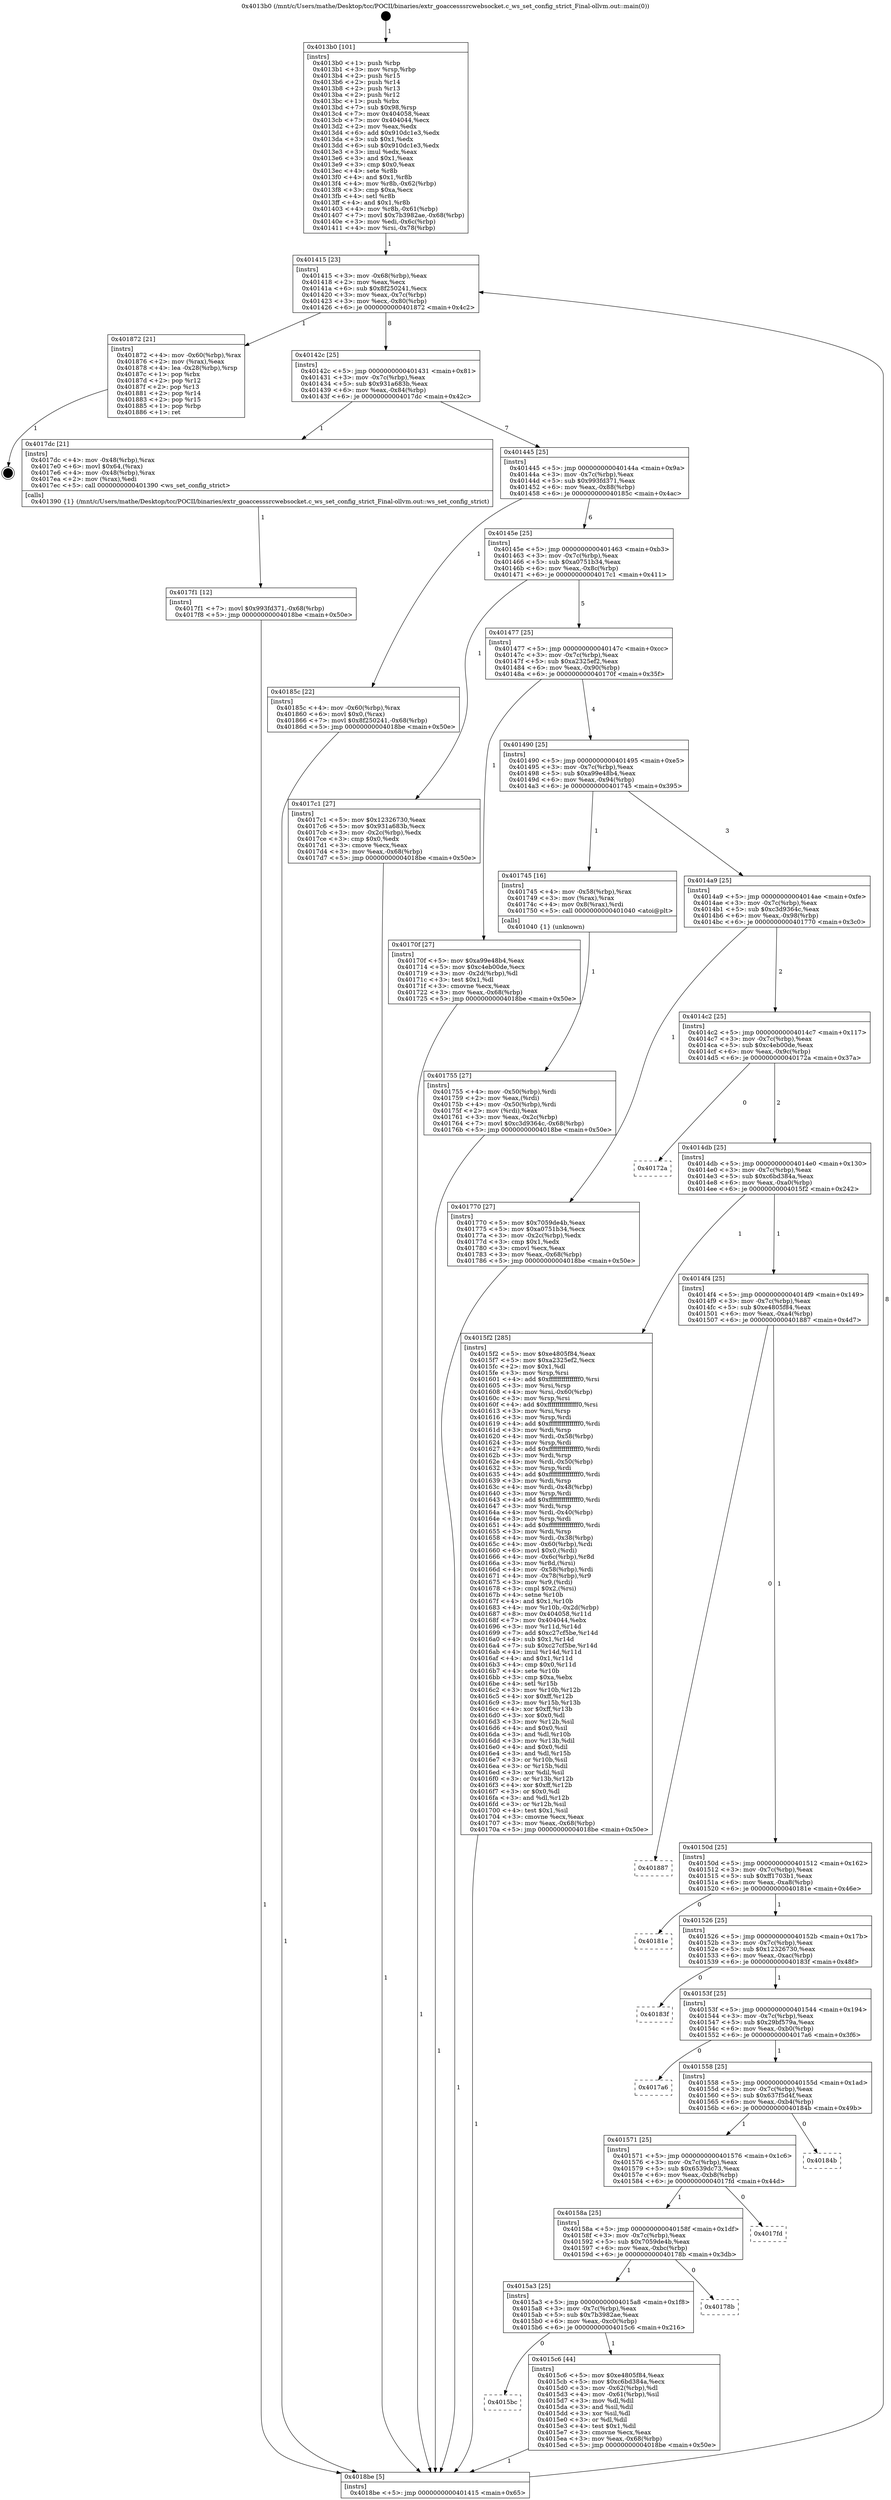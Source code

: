 digraph "0x4013b0" {
  label = "0x4013b0 (/mnt/c/Users/mathe/Desktop/tcc/POCII/binaries/extr_goaccesssrcwebsocket.c_ws_set_config_strict_Final-ollvm.out::main(0))"
  labelloc = "t"
  node[shape=record]

  Entry [label="",width=0.3,height=0.3,shape=circle,fillcolor=black,style=filled]
  "0x401415" [label="{
     0x401415 [23]\l
     | [instrs]\l
     &nbsp;&nbsp;0x401415 \<+3\>: mov -0x68(%rbp),%eax\l
     &nbsp;&nbsp;0x401418 \<+2\>: mov %eax,%ecx\l
     &nbsp;&nbsp;0x40141a \<+6\>: sub $0x8f250241,%ecx\l
     &nbsp;&nbsp;0x401420 \<+3\>: mov %eax,-0x7c(%rbp)\l
     &nbsp;&nbsp;0x401423 \<+3\>: mov %ecx,-0x80(%rbp)\l
     &nbsp;&nbsp;0x401426 \<+6\>: je 0000000000401872 \<main+0x4c2\>\l
  }"]
  "0x401872" [label="{
     0x401872 [21]\l
     | [instrs]\l
     &nbsp;&nbsp;0x401872 \<+4\>: mov -0x60(%rbp),%rax\l
     &nbsp;&nbsp;0x401876 \<+2\>: mov (%rax),%eax\l
     &nbsp;&nbsp;0x401878 \<+4\>: lea -0x28(%rbp),%rsp\l
     &nbsp;&nbsp;0x40187c \<+1\>: pop %rbx\l
     &nbsp;&nbsp;0x40187d \<+2\>: pop %r12\l
     &nbsp;&nbsp;0x40187f \<+2\>: pop %r13\l
     &nbsp;&nbsp;0x401881 \<+2\>: pop %r14\l
     &nbsp;&nbsp;0x401883 \<+2\>: pop %r15\l
     &nbsp;&nbsp;0x401885 \<+1\>: pop %rbp\l
     &nbsp;&nbsp;0x401886 \<+1\>: ret\l
  }"]
  "0x40142c" [label="{
     0x40142c [25]\l
     | [instrs]\l
     &nbsp;&nbsp;0x40142c \<+5\>: jmp 0000000000401431 \<main+0x81\>\l
     &nbsp;&nbsp;0x401431 \<+3\>: mov -0x7c(%rbp),%eax\l
     &nbsp;&nbsp;0x401434 \<+5\>: sub $0x931a683b,%eax\l
     &nbsp;&nbsp;0x401439 \<+6\>: mov %eax,-0x84(%rbp)\l
     &nbsp;&nbsp;0x40143f \<+6\>: je 00000000004017dc \<main+0x42c\>\l
  }"]
  Exit [label="",width=0.3,height=0.3,shape=circle,fillcolor=black,style=filled,peripheries=2]
  "0x4017dc" [label="{
     0x4017dc [21]\l
     | [instrs]\l
     &nbsp;&nbsp;0x4017dc \<+4\>: mov -0x48(%rbp),%rax\l
     &nbsp;&nbsp;0x4017e0 \<+6\>: movl $0x64,(%rax)\l
     &nbsp;&nbsp;0x4017e6 \<+4\>: mov -0x48(%rbp),%rax\l
     &nbsp;&nbsp;0x4017ea \<+2\>: mov (%rax),%edi\l
     &nbsp;&nbsp;0x4017ec \<+5\>: call 0000000000401390 \<ws_set_config_strict\>\l
     | [calls]\l
     &nbsp;&nbsp;0x401390 \{1\} (/mnt/c/Users/mathe/Desktop/tcc/POCII/binaries/extr_goaccesssrcwebsocket.c_ws_set_config_strict_Final-ollvm.out::ws_set_config_strict)\l
  }"]
  "0x401445" [label="{
     0x401445 [25]\l
     | [instrs]\l
     &nbsp;&nbsp;0x401445 \<+5\>: jmp 000000000040144a \<main+0x9a\>\l
     &nbsp;&nbsp;0x40144a \<+3\>: mov -0x7c(%rbp),%eax\l
     &nbsp;&nbsp;0x40144d \<+5\>: sub $0x993fd371,%eax\l
     &nbsp;&nbsp;0x401452 \<+6\>: mov %eax,-0x88(%rbp)\l
     &nbsp;&nbsp;0x401458 \<+6\>: je 000000000040185c \<main+0x4ac\>\l
  }"]
  "0x4017f1" [label="{
     0x4017f1 [12]\l
     | [instrs]\l
     &nbsp;&nbsp;0x4017f1 \<+7\>: movl $0x993fd371,-0x68(%rbp)\l
     &nbsp;&nbsp;0x4017f8 \<+5\>: jmp 00000000004018be \<main+0x50e\>\l
  }"]
  "0x40185c" [label="{
     0x40185c [22]\l
     | [instrs]\l
     &nbsp;&nbsp;0x40185c \<+4\>: mov -0x60(%rbp),%rax\l
     &nbsp;&nbsp;0x401860 \<+6\>: movl $0x0,(%rax)\l
     &nbsp;&nbsp;0x401866 \<+7\>: movl $0x8f250241,-0x68(%rbp)\l
     &nbsp;&nbsp;0x40186d \<+5\>: jmp 00000000004018be \<main+0x50e\>\l
  }"]
  "0x40145e" [label="{
     0x40145e [25]\l
     | [instrs]\l
     &nbsp;&nbsp;0x40145e \<+5\>: jmp 0000000000401463 \<main+0xb3\>\l
     &nbsp;&nbsp;0x401463 \<+3\>: mov -0x7c(%rbp),%eax\l
     &nbsp;&nbsp;0x401466 \<+5\>: sub $0xa0751b34,%eax\l
     &nbsp;&nbsp;0x40146b \<+6\>: mov %eax,-0x8c(%rbp)\l
     &nbsp;&nbsp;0x401471 \<+6\>: je 00000000004017c1 \<main+0x411\>\l
  }"]
  "0x401755" [label="{
     0x401755 [27]\l
     | [instrs]\l
     &nbsp;&nbsp;0x401755 \<+4\>: mov -0x50(%rbp),%rdi\l
     &nbsp;&nbsp;0x401759 \<+2\>: mov %eax,(%rdi)\l
     &nbsp;&nbsp;0x40175b \<+4\>: mov -0x50(%rbp),%rdi\l
     &nbsp;&nbsp;0x40175f \<+2\>: mov (%rdi),%eax\l
     &nbsp;&nbsp;0x401761 \<+3\>: mov %eax,-0x2c(%rbp)\l
     &nbsp;&nbsp;0x401764 \<+7\>: movl $0xc3d9364c,-0x68(%rbp)\l
     &nbsp;&nbsp;0x40176b \<+5\>: jmp 00000000004018be \<main+0x50e\>\l
  }"]
  "0x4017c1" [label="{
     0x4017c1 [27]\l
     | [instrs]\l
     &nbsp;&nbsp;0x4017c1 \<+5\>: mov $0x12326730,%eax\l
     &nbsp;&nbsp;0x4017c6 \<+5\>: mov $0x931a683b,%ecx\l
     &nbsp;&nbsp;0x4017cb \<+3\>: mov -0x2c(%rbp),%edx\l
     &nbsp;&nbsp;0x4017ce \<+3\>: cmp $0x0,%edx\l
     &nbsp;&nbsp;0x4017d1 \<+3\>: cmove %ecx,%eax\l
     &nbsp;&nbsp;0x4017d4 \<+3\>: mov %eax,-0x68(%rbp)\l
     &nbsp;&nbsp;0x4017d7 \<+5\>: jmp 00000000004018be \<main+0x50e\>\l
  }"]
  "0x401477" [label="{
     0x401477 [25]\l
     | [instrs]\l
     &nbsp;&nbsp;0x401477 \<+5\>: jmp 000000000040147c \<main+0xcc\>\l
     &nbsp;&nbsp;0x40147c \<+3\>: mov -0x7c(%rbp),%eax\l
     &nbsp;&nbsp;0x40147f \<+5\>: sub $0xa2325ef2,%eax\l
     &nbsp;&nbsp;0x401484 \<+6\>: mov %eax,-0x90(%rbp)\l
     &nbsp;&nbsp;0x40148a \<+6\>: je 000000000040170f \<main+0x35f\>\l
  }"]
  "0x4013b0" [label="{
     0x4013b0 [101]\l
     | [instrs]\l
     &nbsp;&nbsp;0x4013b0 \<+1\>: push %rbp\l
     &nbsp;&nbsp;0x4013b1 \<+3\>: mov %rsp,%rbp\l
     &nbsp;&nbsp;0x4013b4 \<+2\>: push %r15\l
     &nbsp;&nbsp;0x4013b6 \<+2\>: push %r14\l
     &nbsp;&nbsp;0x4013b8 \<+2\>: push %r13\l
     &nbsp;&nbsp;0x4013ba \<+2\>: push %r12\l
     &nbsp;&nbsp;0x4013bc \<+1\>: push %rbx\l
     &nbsp;&nbsp;0x4013bd \<+7\>: sub $0x98,%rsp\l
     &nbsp;&nbsp;0x4013c4 \<+7\>: mov 0x404058,%eax\l
     &nbsp;&nbsp;0x4013cb \<+7\>: mov 0x404044,%ecx\l
     &nbsp;&nbsp;0x4013d2 \<+2\>: mov %eax,%edx\l
     &nbsp;&nbsp;0x4013d4 \<+6\>: add $0x910dc1e3,%edx\l
     &nbsp;&nbsp;0x4013da \<+3\>: sub $0x1,%edx\l
     &nbsp;&nbsp;0x4013dd \<+6\>: sub $0x910dc1e3,%edx\l
     &nbsp;&nbsp;0x4013e3 \<+3\>: imul %edx,%eax\l
     &nbsp;&nbsp;0x4013e6 \<+3\>: and $0x1,%eax\l
     &nbsp;&nbsp;0x4013e9 \<+3\>: cmp $0x0,%eax\l
     &nbsp;&nbsp;0x4013ec \<+4\>: sete %r8b\l
     &nbsp;&nbsp;0x4013f0 \<+4\>: and $0x1,%r8b\l
     &nbsp;&nbsp;0x4013f4 \<+4\>: mov %r8b,-0x62(%rbp)\l
     &nbsp;&nbsp;0x4013f8 \<+3\>: cmp $0xa,%ecx\l
     &nbsp;&nbsp;0x4013fb \<+4\>: setl %r8b\l
     &nbsp;&nbsp;0x4013ff \<+4\>: and $0x1,%r8b\l
     &nbsp;&nbsp;0x401403 \<+4\>: mov %r8b,-0x61(%rbp)\l
     &nbsp;&nbsp;0x401407 \<+7\>: movl $0x7b3982ae,-0x68(%rbp)\l
     &nbsp;&nbsp;0x40140e \<+3\>: mov %edi,-0x6c(%rbp)\l
     &nbsp;&nbsp;0x401411 \<+4\>: mov %rsi,-0x78(%rbp)\l
  }"]
  "0x40170f" [label="{
     0x40170f [27]\l
     | [instrs]\l
     &nbsp;&nbsp;0x40170f \<+5\>: mov $0xa99e48b4,%eax\l
     &nbsp;&nbsp;0x401714 \<+5\>: mov $0xc4eb00de,%ecx\l
     &nbsp;&nbsp;0x401719 \<+3\>: mov -0x2d(%rbp),%dl\l
     &nbsp;&nbsp;0x40171c \<+3\>: test $0x1,%dl\l
     &nbsp;&nbsp;0x40171f \<+3\>: cmovne %ecx,%eax\l
     &nbsp;&nbsp;0x401722 \<+3\>: mov %eax,-0x68(%rbp)\l
     &nbsp;&nbsp;0x401725 \<+5\>: jmp 00000000004018be \<main+0x50e\>\l
  }"]
  "0x401490" [label="{
     0x401490 [25]\l
     | [instrs]\l
     &nbsp;&nbsp;0x401490 \<+5\>: jmp 0000000000401495 \<main+0xe5\>\l
     &nbsp;&nbsp;0x401495 \<+3\>: mov -0x7c(%rbp),%eax\l
     &nbsp;&nbsp;0x401498 \<+5\>: sub $0xa99e48b4,%eax\l
     &nbsp;&nbsp;0x40149d \<+6\>: mov %eax,-0x94(%rbp)\l
     &nbsp;&nbsp;0x4014a3 \<+6\>: je 0000000000401745 \<main+0x395\>\l
  }"]
  "0x4018be" [label="{
     0x4018be [5]\l
     | [instrs]\l
     &nbsp;&nbsp;0x4018be \<+5\>: jmp 0000000000401415 \<main+0x65\>\l
  }"]
  "0x401745" [label="{
     0x401745 [16]\l
     | [instrs]\l
     &nbsp;&nbsp;0x401745 \<+4\>: mov -0x58(%rbp),%rax\l
     &nbsp;&nbsp;0x401749 \<+3\>: mov (%rax),%rax\l
     &nbsp;&nbsp;0x40174c \<+4\>: mov 0x8(%rax),%rdi\l
     &nbsp;&nbsp;0x401750 \<+5\>: call 0000000000401040 \<atoi@plt\>\l
     | [calls]\l
     &nbsp;&nbsp;0x401040 \{1\} (unknown)\l
  }"]
  "0x4014a9" [label="{
     0x4014a9 [25]\l
     | [instrs]\l
     &nbsp;&nbsp;0x4014a9 \<+5\>: jmp 00000000004014ae \<main+0xfe\>\l
     &nbsp;&nbsp;0x4014ae \<+3\>: mov -0x7c(%rbp),%eax\l
     &nbsp;&nbsp;0x4014b1 \<+5\>: sub $0xc3d9364c,%eax\l
     &nbsp;&nbsp;0x4014b6 \<+6\>: mov %eax,-0x98(%rbp)\l
     &nbsp;&nbsp;0x4014bc \<+6\>: je 0000000000401770 \<main+0x3c0\>\l
  }"]
  "0x4015bc" [label="{
     0x4015bc\l
  }", style=dashed]
  "0x401770" [label="{
     0x401770 [27]\l
     | [instrs]\l
     &nbsp;&nbsp;0x401770 \<+5\>: mov $0x7059de4b,%eax\l
     &nbsp;&nbsp;0x401775 \<+5\>: mov $0xa0751b34,%ecx\l
     &nbsp;&nbsp;0x40177a \<+3\>: mov -0x2c(%rbp),%edx\l
     &nbsp;&nbsp;0x40177d \<+3\>: cmp $0x1,%edx\l
     &nbsp;&nbsp;0x401780 \<+3\>: cmovl %ecx,%eax\l
     &nbsp;&nbsp;0x401783 \<+3\>: mov %eax,-0x68(%rbp)\l
     &nbsp;&nbsp;0x401786 \<+5\>: jmp 00000000004018be \<main+0x50e\>\l
  }"]
  "0x4014c2" [label="{
     0x4014c2 [25]\l
     | [instrs]\l
     &nbsp;&nbsp;0x4014c2 \<+5\>: jmp 00000000004014c7 \<main+0x117\>\l
     &nbsp;&nbsp;0x4014c7 \<+3\>: mov -0x7c(%rbp),%eax\l
     &nbsp;&nbsp;0x4014ca \<+5\>: sub $0xc4eb00de,%eax\l
     &nbsp;&nbsp;0x4014cf \<+6\>: mov %eax,-0x9c(%rbp)\l
     &nbsp;&nbsp;0x4014d5 \<+6\>: je 000000000040172a \<main+0x37a\>\l
  }"]
  "0x4015c6" [label="{
     0x4015c6 [44]\l
     | [instrs]\l
     &nbsp;&nbsp;0x4015c6 \<+5\>: mov $0xe4805f84,%eax\l
     &nbsp;&nbsp;0x4015cb \<+5\>: mov $0xc6bd384a,%ecx\l
     &nbsp;&nbsp;0x4015d0 \<+3\>: mov -0x62(%rbp),%dl\l
     &nbsp;&nbsp;0x4015d3 \<+4\>: mov -0x61(%rbp),%sil\l
     &nbsp;&nbsp;0x4015d7 \<+3\>: mov %dl,%dil\l
     &nbsp;&nbsp;0x4015da \<+3\>: and %sil,%dil\l
     &nbsp;&nbsp;0x4015dd \<+3\>: xor %sil,%dl\l
     &nbsp;&nbsp;0x4015e0 \<+3\>: or %dl,%dil\l
     &nbsp;&nbsp;0x4015e3 \<+4\>: test $0x1,%dil\l
     &nbsp;&nbsp;0x4015e7 \<+3\>: cmovne %ecx,%eax\l
     &nbsp;&nbsp;0x4015ea \<+3\>: mov %eax,-0x68(%rbp)\l
     &nbsp;&nbsp;0x4015ed \<+5\>: jmp 00000000004018be \<main+0x50e\>\l
  }"]
  "0x40172a" [label="{
     0x40172a\l
  }", style=dashed]
  "0x4014db" [label="{
     0x4014db [25]\l
     | [instrs]\l
     &nbsp;&nbsp;0x4014db \<+5\>: jmp 00000000004014e0 \<main+0x130\>\l
     &nbsp;&nbsp;0x4014e0 \<+3\>: mov -0x7c(%rbp),%eax\l
     &nbsp;&nbsp;0x4014e3 \<+5\>: sub $0xc6bd384a,%eax\l
     &nbsp;&nbsp;0x4014e8 \<+6\>: mov %eax,-0xa0(%rbp)\l
     &nbsp;&nbsp;0x4014ee \<+6\>: je 00000000004015f2 \<main+0x242\>\l
  }"]
  "0x4015a3" [label="{
     0x4015a3 [25]\l
     | [instrs]\l
     &nbsp;&nbsp;0x4015a3 \<+5\>: jmp 00000000004015a8 \<main+0x1f8\>\l
     &nbsp;&nbsp;0x4015a8 \<+3\>: mov -0x7c(%rbp),%eax\l
     &nbsp;&nbsp;0x4015ab \<+5\>: sub $0x7b3982ae,%eax\l
     &nbsp;&nbsp;0x4015b0 \<+6\>: mov %eax,-0xc0(%rbp)\l
     &nbsp;&nbsp;0x4015b6 \<+6\>: je 00000000004015c6 \<main+0x216\>\l
  }"]
  "0x4015f2" [label="{
     0x4015f2 [285]\l
     | [instrs]\l
     &nbsp;&nbsp;0x4015f2 \<+5\>: mov $0xe4805f84,%eax\l
     &nbsp;&nbsp;0x4015f7 \<+5\>: mov $0xa2325ef2,%ecx\l
     &nbsp;&nbsp;0x4015fc \<+2\>: mov $0x1,%dl\l
     &nbsp;&nbsp;0x4015fe \<+3\>: mov %rsp,%rsi\l
     &nbsp;&nbsp;0x401601 \<+4\>: add $0xfffffffffffffff0,%rsi\l
     &nbsp;&nbsp;0x401605 \<+3\>: mov %rsi,%rsp\l
     &nbsp;&nbsp;0x401608 \<+4\>: mov %rsi,-0x60(%rbp)\l
     &nbsp;&nbsp;0x40160c \<+3\>: mov %rsp,%rsi\l
     &nbsp;&nbsp;0x40160f \<+4\>: add $0xfffffffffffffff0,%rsi\l
     &nbsp;&nbsp;0x401613 \<+3\>: mov %rsi,%rsp\l
     &nbsp;&nbsp;0x401616 \<+3\>: mov %rsp,%rdi\l
     &nbsp;&nbsp;0x401619 \<+4\>: add $0xfffffffffffffff0,%rdi\l
     &nbsp;&nbsp;0x40161d \<+3\>: mov %rdi,%rsp\l
     &nbsp;&nbsp;0x401620 \<+4\>: mov %rdi,-0x58(%rbp)\l
     &nbsp;&nbsp;0x401624 \<+3\>: mov %rsp,%rdi\l
     &nbsp;&nbsp;0x401627 \<+4\>: add $0xfffffffffffffff0,%rdi\l
     &nbsp;&nbsp;0x40162b \<+3\>: mov %rdi,%rsp\l
     &nbsp;&nbsp;0x40162e \<+4\>: mov %rdi,-0x50(%rbp)\l
     &nbsp;&nbsp;0x401632 \<+3\>: mov %rsp,%rdi\l
     &nbsp;&nbsp;0x401635 \<+4\>: add $0xfffffffffffffff0,%rdi\l
     &nbsp;&nbsp;0x401639 \<+3\>: mov %rdi,%rsp\l
     &nbsp;&nbsp;0x40163c \<+4\>: mov %rdi,-0x48(%rbp)\l
     &nbsp;&nbsp;0x401640 \<+3\>: mov %rsp,%rdi\l
     &nbsp;&nbsp;0x401643 \<+4\>: add $0xfffffffffffffff0,%rdi\l
     &nbsp;&nbsp;0x401647 \<+3\>: mov %rdi,%rsp\l
     &nbsp;&nbsp;0x40164a \<+4\>: mov %rdi,-0x40(%rbp)\l
     &nbsp;&nbsp;0x40164e \<+3\>: mov %rsp,%rdi\l
     &nbsp;&nbsp;0x401651 \<+4\>: add $0xfffffffffffffff0,%rdi\l
     &nbsp;&nbsp;0x401655 \<+3\>: mov %rdi,%rsp\l
     &nbsp;&nbsp;0x401658 \<+4\>: mov %rdi,-0x38(%rbp)\l
     &nbsp;&nbsp;0x40165c \<+4\>: mov -0x60(%rbp),%rdi\l
     &nbsp;&nbsp;0x401660 \<+6\>: movl $0x0,(%rdi)\l
     &nbsp;&nbsp;0x401666 \<+4\>: mov -0x6c(%rbp),%r8d\l
     &nbsp;&nbsp;0x40166a \<+3\>: mov %r8d,(%rsi)\l
     &nbsp;&nbsp;0x40166d \<+4\>: mov -0x58(%rbp),%rdi\l
     &nbsp;&nbsp;0x401671 \<+4\>: mov -0x78(%rbp),%r9\l
     &nbsp;&nbsp;0x401675 \<+3\>: mov %r9,(%rdi)\l
     &nbsp;&nbsp;0x401678 \<+3\>: cmpl $0x2,(%rsi)\l
     &nbsp;&nbsp;0x40167b \<+4\>: setne %r10b\l
     &nbsp;&nbsp;0x40167f \<+4\>: and $0x1,%r10b\l
     &nbsp;&nbsp;0x401683 \<+4\>: mov %r10b,-0x2d(%rbp)\l
     &nbsp;&nbsp;0x401687 \<+8\>: mov 0x404058,%r11d\l
     &nbsp;&nbsp;0x40168f \<+7\>: mov 0x404044,%ebx\l
     &nbsp;&nbsp;0x401696 \<+3\>: mov %r11d,%r14d\l
     &nbsp;&nbsp;0x401699 \<+7\>: add $0xc27cf5be,%r14d\l
     &nbsp;&nbsp;0x4016a0 \<+4\>: sub $0x1,%r14d\l
     &nbsp;&nbsp;0x4016a4 \<+7\>: sub $0xc27cf5be,%r14d\l
     &nbsp;&nbsp;0x4016ab \<+4\>: imul %r14d,%r11d\l
     &nbsp;&nbsp;0x4016af \<+4\>: and $0x1,%r11d\l
     &nbsp;&nbsp;0x4016b3 \<+4\>: cmp $0x0,%r11d\l
     &nbsp;&nbsp;0x4016b7 \<+4\>: sete %r10b\l
     &nbsp;&nbsp;0x4016bb \<+3\>: cmp $0xa,%ebx\l
     &nbsp;&nbsp;0x4016be \<+4\>: setl %r15b\l
     &nbsp;&nbsp;0x4016c2 \<+3\>: mov %r10b,%r12b\l
     &nbsp;&nbsp;0x4016c5 \<+4\>: xor $0xff,%r12b\l
     &nbsp;&nbsp;0x4016c9 \<+3\>: mov %r15b,%r13b\l
     &nbsp;&nbsp;0x4016cc \<+4\>: xor $0xff,%r13b\l
     &nbsp;&nbsp;0x4016d0 \<+3\>: xor $0x0,%dl\l
     &nbsp;&nbsp;0x4016d3 \<+3\>: mov %r12b,%sil\l
     &nbsp;&nbsp;0x4016d6 \<+4\>: and $0x0,%sil\l
     &nbsp;&nbsp;0x4016da \<+3\>: and %dl,%r10b\l
     &nbsp;&nbsp;0x4016dd \<+3\>: mov %r13b,%dil\l
     &nbsp;&nbsp;0x4016e0 \<+4\>: and $0x0,%dil\l
     &nbsp;&nbsp;0x4016e4 \<+3\>: and %dl,%r15b\l
     &nbsp;&nbsp;0x4016e7 \<+3\>: or %r10b,%sil\l
     &nbsp;&nbsp;0x4016ea \<+3\>: or %r15b,%dil\l
     &nbsp;&nbsp;0x4016ed \<+3\>: xor %dil,%sil\l
     &nbsp;&nbsp;0x4016f0 \<+3\>: or %r13b,%r12b\l
     &nbsp;&nbsp;0x4016f3 \<+4\>: xor $0xff,%r12b\l
     &nbsp;&nbsp;0x4016f7 \<+3\>: or $0x0,%dl\l
     &nbsp;&nbsp;0x4016fa \<+3\>: and %dl,%r12b\l
     &nbsp;&nbsp;0x4016fd \<+3\>: or %r12b,%sil\l
     &nbsp;&nbsp;0x401700 \<+4\>: test $0x1,%sil\l
     &nbsp;&nbsp;0x401704 \<+3\>: cmovne %ecx,%eax\l
     &nbsp;&nbsp;0x401707 \<+3\>: mov %eax,-0x68(%rbp)\l
     &nbsp;&nbsp;0x40170a \<+5\>: jmp 00000000004018be \<main+0x50e\>\l
  }"]
  "0x4014f4" [label="{
     0x4014f4 [25]\l
     | [instrs]\l
     &nbsp;&nbsp;0x4014f4 \<+5\>: jmp 00000000004014f9 \<main+0x149\>\l
     &nbsp;&nbsp;0x4014f9 \<+3\>: mov -0x7c(%rbp),%eax\l
     &nbsp;&nbsp;0x4014fc \<+5\>: sub $0xe4805f84,%eax\l
     &nbsp;&nbsp;0x401501 \<+6\>: mov %eax,-0xa4(%rbp)\l
     &nbsp;&nbsp;0x401507 \<+6\>: je 0000000000401887 \<main+0x4d7\>\l
  }"]
  "0x40178b" [label="{
     0x40178b\l
  }", style=dashed]
  "0x401887" [label="{
     0x401887\l
  }", style=dashed]
  "0x40150d" [label="{
     0x40150d [25]\l
     | [instrs]\l
     &nbsp;&nbsp;0x40150d \<+5\>: jmp 0000000000401512 \<main+0x162\>\l
     &nbsp;&nbsp;0x401512 \<+3\>: mov -0x7c(%rbp),%eax\l
     &nbsp;&nbsp;0x401515 \<+5\>: sub $0xff1703b1,%eax\l
     &nbsp;&nbsp;0x40151a \<+6\>: mov %eax,-0xa8(%rbp)\l
     &nbsp;&nbsp;0x401520 \<+6\>: je 000000000040181e \<main+0x46e\>\l
  }"]
  "0x40158a" [label="{
     0x40158a [25]\l
     | [instrs]\l
     &nbsp;&nbsp;0x40158a \<+5\>: jmp 000000000040158f \<main+0x1df\>\l
     &nbsp;&nbsp;0x40158f \<+3\>: mov -0x7c(%rbp),%eax\l
     &nbsp;&nbsp;0x401592 \<+5\>: sub $0x7059de4b,%eax\l
     &nbsp;&nbsp;0x401597 \<+6\>: mov %eax,-0xbc(%rbp)\l
     &nbsp;&nbsp;0x40159d \<+6\>: je 000000000040178b \<main+0x3db\>\l
  }"]
  "0x40181e" [label="{
     0x40181e\l
  }", style=dashed]
  "0x401526" [label="{
     0x401526 [25]\l
     | [instrs]\l
     &nbsp;&nbsp;0x401526 \<+5\>: jmp 000000000040152b \<main+0x17b\>\l
     &nbsp;&nbsp;0x40152b \<+3\>: mov -0x7c(%rbp),%eax\l
     &nbsp;&nbsp;0x40152e \<+5\>: sub $0x12326730,%eax\l
     &nbsp;&nbsp;0x401533 \<+6\>: mov %eax,-0xac(%rbp)\l
     &nbsp;&nbsp;0x401539 \<+6\>: je 000000000040183f \<main+0x48f\>\l
  }"]
  "0x4017fd" [label="{
     0x4017fd\l
  }", style=dashed]
  "0x40183f" [label="{
     0x40183f\l
  }", style=dashed]
  "0x40153f" [label="{
     0x40153f [25]\l
     | [instrs]\l
     &nbsp;&nbsp;0x40153f \<+5\>: jmp 0000000000401544 \<main+0x194\>\l
     &nbsp;&nbsp;0x401544 \<+3\>: mov -0x7c(%rbp),%eax\l
     &nbsp;&nbsp;0x401547 \<+5\>: sub $0x29bf579a,%eax\l
     &nbsp;&nbsp;0x40154c \<+6\>: mov %eax,-0xb0(%rbp)\l
     &nbsp;&nbsp;0x401552 \<+6\>: je 00000000004017a6 \<main+0x3f6\>\l
  }"]
  "0x401571" [label="{
     0x401571 [25]\l
     | [instrs]\l
     &nbsp;&nbsp;0x401571 \<+5\>: jmp 0000000000401576 \<main+0x1c6\>\l
     &nbsp;&nbsp;0x401576 \<+3\>: mov -0x7c(%rbp),%eax\l
     &nbsp;&nbsp;0x401579 \<+5\>: sub $0x6539dc73,%eax\l
     &nbsp;&nbsp;0x40157e \<+6\>: mov %eax,-0xb8(%rbp)\l
     &nbsp;&nbsp;0x401584 \<+6\>: je 00000000004017fd \<main+0x44d\>\l
  }"]
  "0x4017a6" [label="{
     0x4017a6\l
  }", style=dashed]
  "0x401558" [label="{
     0x401558 [25]\l
     | [instrs]\l
     &nbsp;&nbsp;0x401558 \<+5\>: jmp 000000000040155d \<main+0x1ad\>\l
     &nbsp;&nbsp;0x40155d \<+3\>: mov -0x7c(%rbp),%eax\l
     &nbsp;&nbsp;0x401560 \<+5\>: sub $0x637f5d4f,%eax\l
     &nbsp;&nbsp;0x401565 \<+6\>: mov %eax,-0xb4(%rbp)\l
     &nbsp;&nbsp;0x40156b \<+6\>: je 000000000040184b \<main+0x49b\>\l
  }"]
  "0x40184b" [label="{
     0x40184b\l
  }", style=dashed]
  Entry -> "0x4013b0" [label=" 1"]
  "0x401415" -> "0x401872" [label=" 1"]
  "0x401415" -> "0x40142c" [label=" 8"]
  "0x401872" -> Exit [label=" 1"]
  "0x40142c" -> "0x4017dc" [label=" 1"]
  "0x40142c" -> "0x401445" [label=" 7"]
  "0x40185c" -> "0x4018be" [label=" 1"]
  "0x401445" -> "0x40185c" [label=" 1"]
  "0x401445" -> "0x40145e" [label=" 6"]
  "0x4017f1" -> "0x4018be" [label=" 1"]
  "0x40145e" -> "0x4017c1" [label=" 1"]
  "0x40145e" -> "0x401477" [label=" 5"]
  "0x4017dc" -> "0x4017f1" [label=" 1"]
  "0x401477" -> "0x40170f" [label=" 1"]
  "0x401477" -> "0x401490" [label=" 4"]
  "0x401770" -> "0x4018be" [label=" 1"]
  "0x401490" -> "0x401745" [label=" 1"]
  "0x401490" -> "0x4014a9" [label=" 3"]
  "0x401755" -> "0x4018be" [label=" 1"]
  "0x4014a9" -> "0x401770" [label=" 1"]
  "0x4014a9" -> "0x4014c2" [label=" 2"]
  "0x401745" -> "0x401755" [label=" 1"]
  "0x4014c2" -> "0x40172a" [label=" 0"]
  "0x4014c2" -> "0x4014db" [label=" 2"]
  "0x40170f" -> "0x4018be" [label=" 1"]
  "0x4014db" -> "0x4015f2" [label=" 1"]
  "0x4014db" -> "0x4014f4" [label=" 1"]
  "0x4017c1" -> "0x4018be" [label=" 1"]
  "0x4014f4" -> "0x401887" [label=" 0"]
  "0x4014f4" -> "0x40150d" [label=" 1"]
  "0x4018be" -> "0x401415" [label=" 8"]
  "0x40150d" -> "0x40181e" [label=" 0"]
  "0x40150d" -> "0x401526" [label=" 1"]
  "0x4015c6" -> "0x4018be" [label=" 1"]
  "0x401526" -> "0x40183f" [label=" 0"]
  "0x401526" -> "0x40153f" [label=" 1"]
  "0x4015a3" -> "0x4015bc" [label=" 0"]
  "0x40153f" -> "0x4017a6" [label=" 0"]
  "0x40153f" -> "0x401558" [label=" 1"]
  "0x4015f2" -> "0x4018be" [label=" 1"]
  "0x401558" -> "0x40184b" [label=" 0"]
  "0x401558" -> "0x401571" [label=" 1"]
  "0x4015a3" -> "0x4015c6" [label=" 1"]
  "0x401571" -> "0x4017fd" [label=" 0"]
  "0x401571" -> "0x40158a" [label=" 1"]
  "0x4013b0" -> "0x401415" [label=" 1"]
  "0x40158a" -> "0x40178b" [label=" 0"]
  "0x40158a" -> "0x4015a3" [label=" 1"]
}
